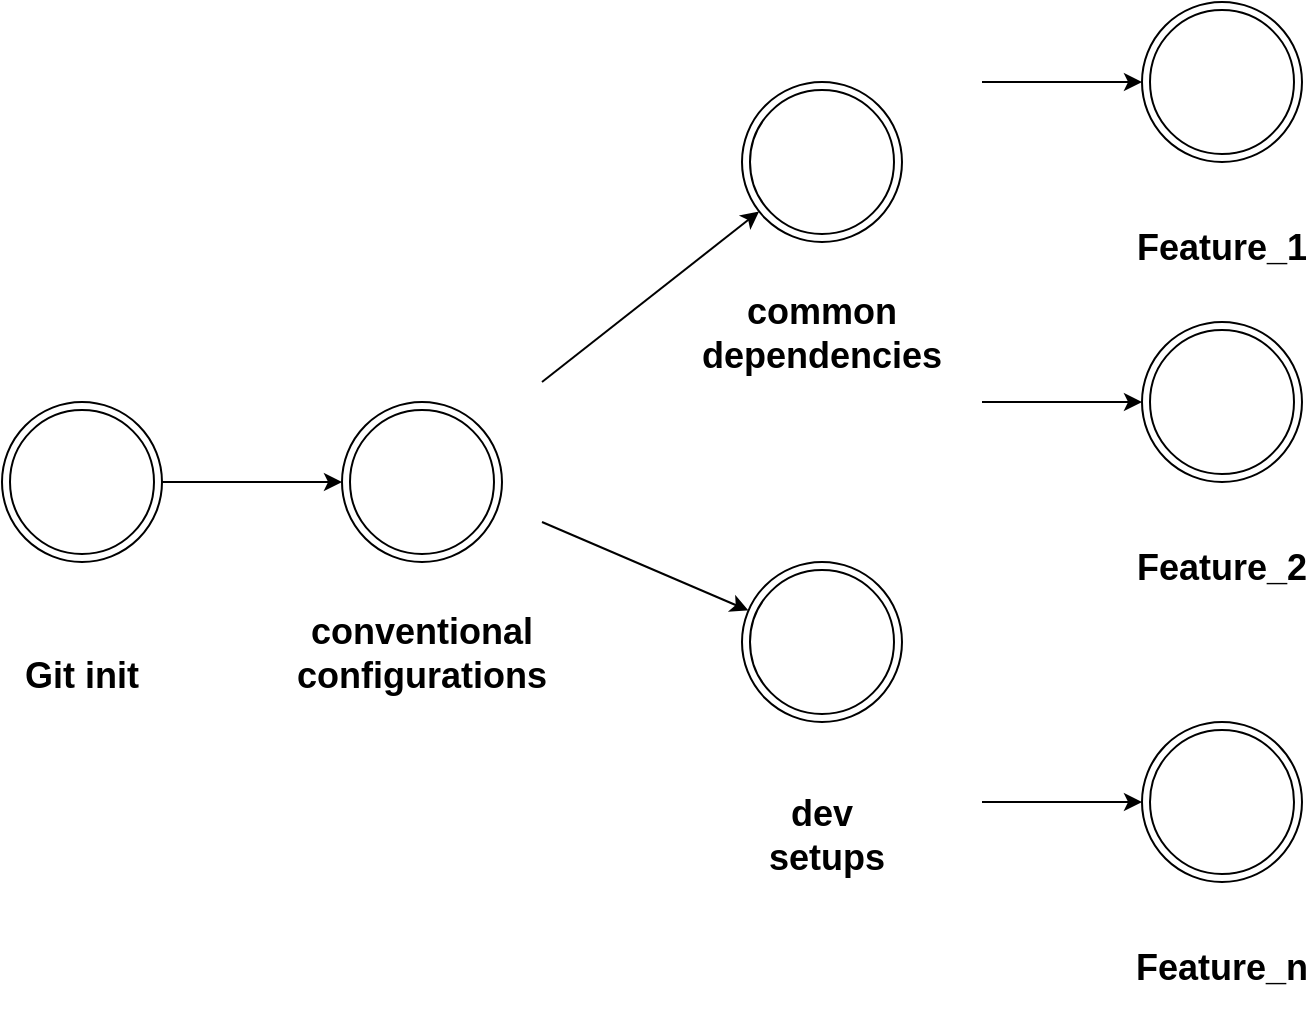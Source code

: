 <mxfile version="20.5.3" type="github">
  <diagram id="bLBjtyjpM0WpkWW456gq" name="Trang-1">
    <mxGraphModel dx="1113" dy="665" grid="1" gridSize="10" guides="1" tooltips="1" connect="1" arrows="1" fold="1" page="1" pageScale="1" pageWidth="827" pageHeight="1169" math="0" shadow="0">
      <root>
        <mxCell id="0" />
        <mxCell id="1" parent="0" />
        <mxCell id="ZzkqqNzEeQaLr0oJew20-4" value="" style="group" vertex="1" connectable="0" parent="1">
          <mxGeometry x="30" y="240" width="80" height="160" as="geometry" />
        </mxCell>
        <mxCell id="ZzkqqNzEeQaLr0oJew20-1" value="" style="ellipse;shape=doubleEllipse;whiteSpace=wrap;html=1;aspect=fixed;" vertex="1" parent="ZzkqqNzEeQaLr0oJew20-4">
          <mxGeometry width="80" height="80" as="geometry" />
        </mxCell>
        <mxCell id="ZzkqqNzEeQaLr0oJew20-3" value="&lt;b&gt;&lt;font style=&quot;font-size: 18px;&quot;&gt;Git init&lt;/font&gt;&lt;/b&gt;" style="text;html=1;strokeColor=none;fillColor=none;align=center;verticalAlign=middle;whiteSpace=wrap;rounded=0;" vertex="1" parent="ZzkqqNzEeQaLr0oJew20-4">
          <mxGeometry y="114.286" width="80" height="45.714" as="geometry" />
        </mxCell>
        <mxCell id="ZzkqqNzEeQaLr0oJew20-7" value="" style="endArrow=classic;html=1;rounded=0;fontSize=18;exitX=1;exitY=0.5;exitDx=0;exitDy=0;entryX=0;entryY=0.5;entryDx=0;entryDy=0;" edge="1" parent="1" source="ZzkqqNzEeQaLr0oJew20-1" target="ZzkqqNzEeQaLr0oJew20-11">
          <mxGeometry width="50" height="50" relative="1" as="geometry">
            <mxPoint x="440" y="330" as="sourcePoint" />
            <mxPoint x="240" y="280" as="targetPoint" />
          </mxGeometry>
        </mxCell>
        <mxCell id="ZzkqqNzEeQaLr0oJew20-10" value="" style="group" vertex="1" connectable="0" parent="1">
          <mxGeometry x="200" y="240" width="80" height="160" as="geometry" />
        </mxCell>
        <mxCell id="ZzkqqNzEeQaLr0oJew20-11" value="" style="ellipse;shape=doubleEllipse;whiteSpace=wrap;html=1;aspect=fixed;" vertex="1" parent="ZzkqqNzEeQaLr0oJew20-10">
          <mxGeometry width="80" height="80" as="geometry" />
        </mxCell>
        <mxCell id="ZzkqqNzEeQaLr0oJew20-12" value="&lt;span style=&quot;font-size: 18px;&quot;&gt;&lt;b&gt;conventional configurations&lt;br&gt;&lt;br&gt;&lt;/b&gt;&lt;/span&gt;" style="text;html=1;strokeColor=none;fillColor=none;align=center;verticalAlign=middle;whiteSpace=wrap;rounded=0;" vertex="1" parent="ZzkqqNzEeQaLr0oJew20-10">
          <mxGeometry y="114.286" width="80" height="45.714" as="geometry" />
        </mxCell>
        <mxCell id="ZzkqqNzEeQaLr0oJew20-13" value="" style="group" vertex="1" connectable="0" parent="1">
          <mxGeometry x="400" y="80" width="80" height="160" as="geometry" />
        </mxCell>
        <mxCell id="ZzkqqNzEeQaLr0oJew20-14" value="" style="ellipse;shape=doubleEllipse;whiteSpace=wrap;html=1;aspect=fixed;" vertex="1" parent="ZzkqqNzEeQaLr0oJew20-13">
          <mxGeometry width="80" height="80" as="geometry" />
        </mxCell>
        <mxCell id="ZzkqqNzEeQaLr0oJew20-15" value="&lt;span style=&quot;font-size: 18px;&quot;&gt;&lt;b&gt;common dependencies&lt;br&gt;&lt;br&gt;&lt;/b&gt;&lt;/span&gt;" style="text;html=1;strokeColor=none;fillColor=none;align=center;verticalAlign=middle;whiteSpace=wrap;rounded=0;" vertex="1" parent="ZzkqqNzEeQaLr0oJew20-13">
          <mxGeometry y="114.286" width="80" height="45.714" as="geometry" />
        </mxCell>
        <mxCell id="ZzkqqNzEeQaLr0oJew20-16" value="" style="group" vertex="1" connectable="0" parent="1">
          <mxGeometry x="400" y="320" width="80" height="160" as="geometry" />
        </mxCell>
        <mxCell id="ZzkqqNzEeQaLr0oJew20-17" value="" style="ellipse;shape=doubleEllipse;whiteSpace=wrap;html=1;aspect=fixed;" vertex="1" parent="ZzkqqNzEeQaLr0oJew20-16">
          <mxGeometry width="80" height="80" as="geometry" />
        </mxCell>
        <mxCell id="ZzkqqNzEeQaLr0oJew20-18" value="&lt;span style=&quot;font-size: 18px;&quot;&gt;&lt;b&gt;dev&lt;br&gt;&amp;nbsp;setups&lt;br&gt;&lt;/b&gt;&lt;/span&gt;" style="text;html=1;strokeColor=none;fillColor=none;align=center;verticalAlign=middle;whiteSpace=wrap;rounded=0;" vertex="1" parent="ZzkqqNzEeQaLr0oJew20-16">
          <mxGeometry y="114.286" width="80" height="45.714" as="geometry" />
        </mxCell>
        <mxCell id="ZzkqqNzEeQaLr0oJew20-19" value="" style="group" vertex="1" connectable="0" parent="1">
          <mxGeometry x="600" y="40" width="80" height="160" as="geometry" />
        </mxCell>
        <mxCell id="ZzkqqNzEeQaLr0oJew20-20" value="" style="ellipse;shape=doubleEllipse;whiteSpace=wrap;html=1;aspect=fixed;" vertex="1" parent="ZzkqqNzEeQaLr0oJew20-19">
          <mxGeometry width="80" height="80" as="geometry" />
        </mxCell>
        <mxCell id="ZzkqqNzEeQaLr0oJew20-21" value="&lt;span style=&quot;font-size: 18px;&quot;&gt;&lt;b&gt;Feature_1&lt;br&gt;&lt;/b&gt;&lt;/span&gt;" style="text;html=1;strokeColor=none;fillColor=none;align=center;verticalAlign=middle;whiteSpace=wrap;rounded=0;" vertex="1" parent="ZzkqqNzEeQaLr0oJew20-19">
          <mxGeometry y="99.996" width="80" height="45.714" as="geometry" />
        </mxCell>
        <mxCell id="ZzkqqNzEeQaLr0oJew20-22" value="" style="group" vertex="1" connectable="0" parent="1">
          <mxGeometry x="600" y="200" width="80" height="160" as="geometry" />
        </mxCell>
        <mxCell id="ZzkqqNzEeQaLr0oJew20-23" value="" style="ellipse;shape=doubleEllipse;whiteSpace=wrap;html=1;aspect=fixed;" vertex="1" parent="ZzkqqNzEeQaLr0oJew20-22">
          <mxGeometry width="80" height="80" as="geometry" />
        </mxCell>
        <mxCell id="ZzkqqNzEeQaLr0oJew20-24" value="&lt;span style=&quot;font-size: 18px;&quot;&gt;&lt;b&gt;Feature_2&lt;br&gt;&lt;/b&gt;&lt;/span&gt;" style="text;html=1;strokeColor=none;fillColor=none;align=center;verticalAlign=middle;whiteSpace=wrap;rounded=0;" vertex="1" parent="ZzkqqNzEeQaLr0oJew20-22">
          <mxGeometry y="99.996" width="80" height="45.714" as="geometry" />
        </mxCell>
        <mxCell id="ZzkqqNzEeQaLr0oJew20-25" value="" style="ellipse;shape=doubleEllipse;whiteSpace=wrap;html=1;aspect=fixed;" vertex="1" parent="1">
          <mxGeometry x="600" y="400" width="80" height="80" as="geometry" />
        </mxCell>
        <mxCell id="ZzkqqNzEeQaLr0oJew20-26" value="&lt;span style=&quot;font-size: 18px;&quot;&gt;&lt;b&gt;Feature_n&lt;br&gt;&lt;/b&gt;&lt;/span&gt;" style="text;html=1;strokeColor=none;fillColor=none;align=center;verticalAlign=middle;whiteSpace=wrap;rounded=0;" vertex="1" parent="1">
          <mxGeometry x="600" y="499.996" width="80" height="45.714" as="geometry" />
        </mxCell>
        <mxCell id="ZzkqqNzEeQaLr0oJew20-27" value="" style="endArrow=classic;html=1;rounded=0;fontSize=18;" edge="1" parent="1" target="ZzkqqNzEeQaLr0oJew20-14">
          <mxGeometry width="50" height="50" relative="1" as="geometry">
            <mxPoint x="300" y="230" as="sourcePoint" />
            <mxPoint x="490" y="350" as="targetPoint" />
          </mxGeometry>
        </mxCell>
        <mxCell id="ZzkqqNzEeQaLr0oJew20-29" value="" style="endArrow=classic;html=1;rounded=0;fontSize=18;" edge="1" parent="1" target="ZzkqqNzEeQaLr0oJew20-17">
          <mxGeometry width="50" height="50" relative="1" as="geometry">
            <mxPoint x="300" y="300" as="sourcePoint" />
            <mxPoint x="490" y="350" as="targetPoint" />
          </mxGeometry>
        </mxCell>
        <mxCell id="ZzkqqNzEeQaLr0oJew20-30" value="" style="endArrow=classic;html=1;rounded=0;fontSize=18;" edge="1" parent="1" target="ZzkqqNzEeQaLr0oJew20-20">
          <mxGeometry width="50" height="50" relative="1" as="geometry">
            <mxPoint x="520" y="80" as="sourcePoint" />
            <mxPoint x="490" y="350" as="targetPoint" />
          </mxGeometry>
        </mxCell>
        <mxCell id="ZzkqqNzEeQaLr0oJew20-31" value="" style="endArrow=classic;html=1;rounded=0;fontSize=18;" edge="1" parent="1" target="ZzkqqNzEeQaLr0oJew20-23">
          <mxGeometry width="50" height="50" relative="1" as="geometry">
            <mxPoint x="520" y="240" as="sourcePoint" />
            <mxPoint x="490" y="350" as="targetPoint" />
          </mxGeometry>
        </mxCell>
        <mxCell id="ZzkqqNzEeQaLr0oJew20-32" value="" style="endArrow=classic;html=1;rounded=0;fontSize=18;" edge="1" parent="1" target="ZzkqqNzEeQaLr0oJew20-25">
          <mxGeometry width="50" height="50" relative="1" as="geometry">
            <mxPoint x="520" y="440" as="sourcePoint" />
            <mxPoint x="490" y="350" as="targetPoint" />
          </mxGeometry>
        </mxCell>
      </root>
    </mxGraphModel>
  </diagram>
</mxfile>
